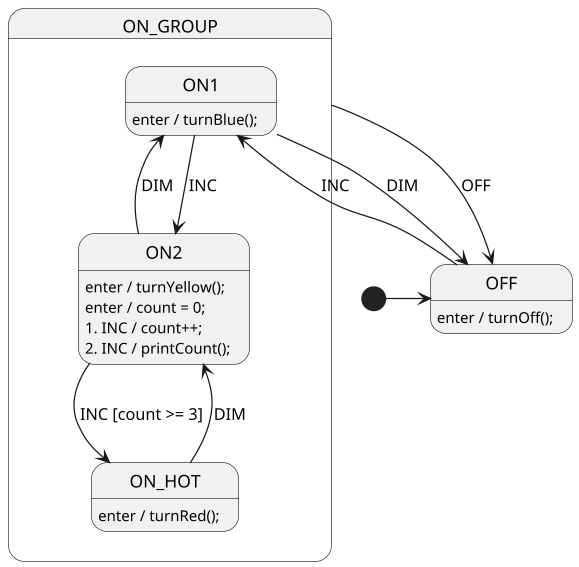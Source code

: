 @startuml LightSm
scale 1.25

' //////////////////////// STATE ORGANIZATION ///////////////////////
' Note: StateSmith treats state names and events as case insensitive.
' More info: https://github.com/StateSmith/StateSmith/wiki/PlantUML

state OFF
state ON_GROUP {
    state ON1
    state ON2
    state ON_HOT
}

[*] -> OFF

' ///////////////////////// STATE HANDLERS /////////////////////////
' Syntax: https://github.com/StateSmith/StateSmith/wiki/Behaviors

OFF: enter / turnOff();
OFF --> ON1: INC

ON_GROUP --> OFF : OFF

ON1: enter / turnBlue();
ON1 --> ON2: INC
ON1 --> OFF: DIM

ON2: enter / turnYellow();
ON2: enter / count = 0;
ON2: 1. INC / count++;
ON2: 2. INC / printCount();
ON2 --> ON_HOT: INC [count >= 3]
ON2 --> ON1: DIM

ON_HOT: enter / turnRed();
ON_HOT --> ON2: DIM


' //////////////////////// StateSmith config ////////////////////////
' The below special comment block sets the StateSmith configuration.
' More info: https://github.com/StateSmith/StateSmith/issues/335

/'! $CONFIG : toml

[RenderConfig.Cpp]
HFileExtension = ".h"
NameSpace = "Light"
BaseClassCode = "public LightSmBase"
HFileIncludes = """
    #include "LightSmBase.h" // user include. required for base class.
    """
# More Cpp settings are available. See docs.

[SmRunnerSettings]
transpilerId = "Cpp"
'/
@enduml